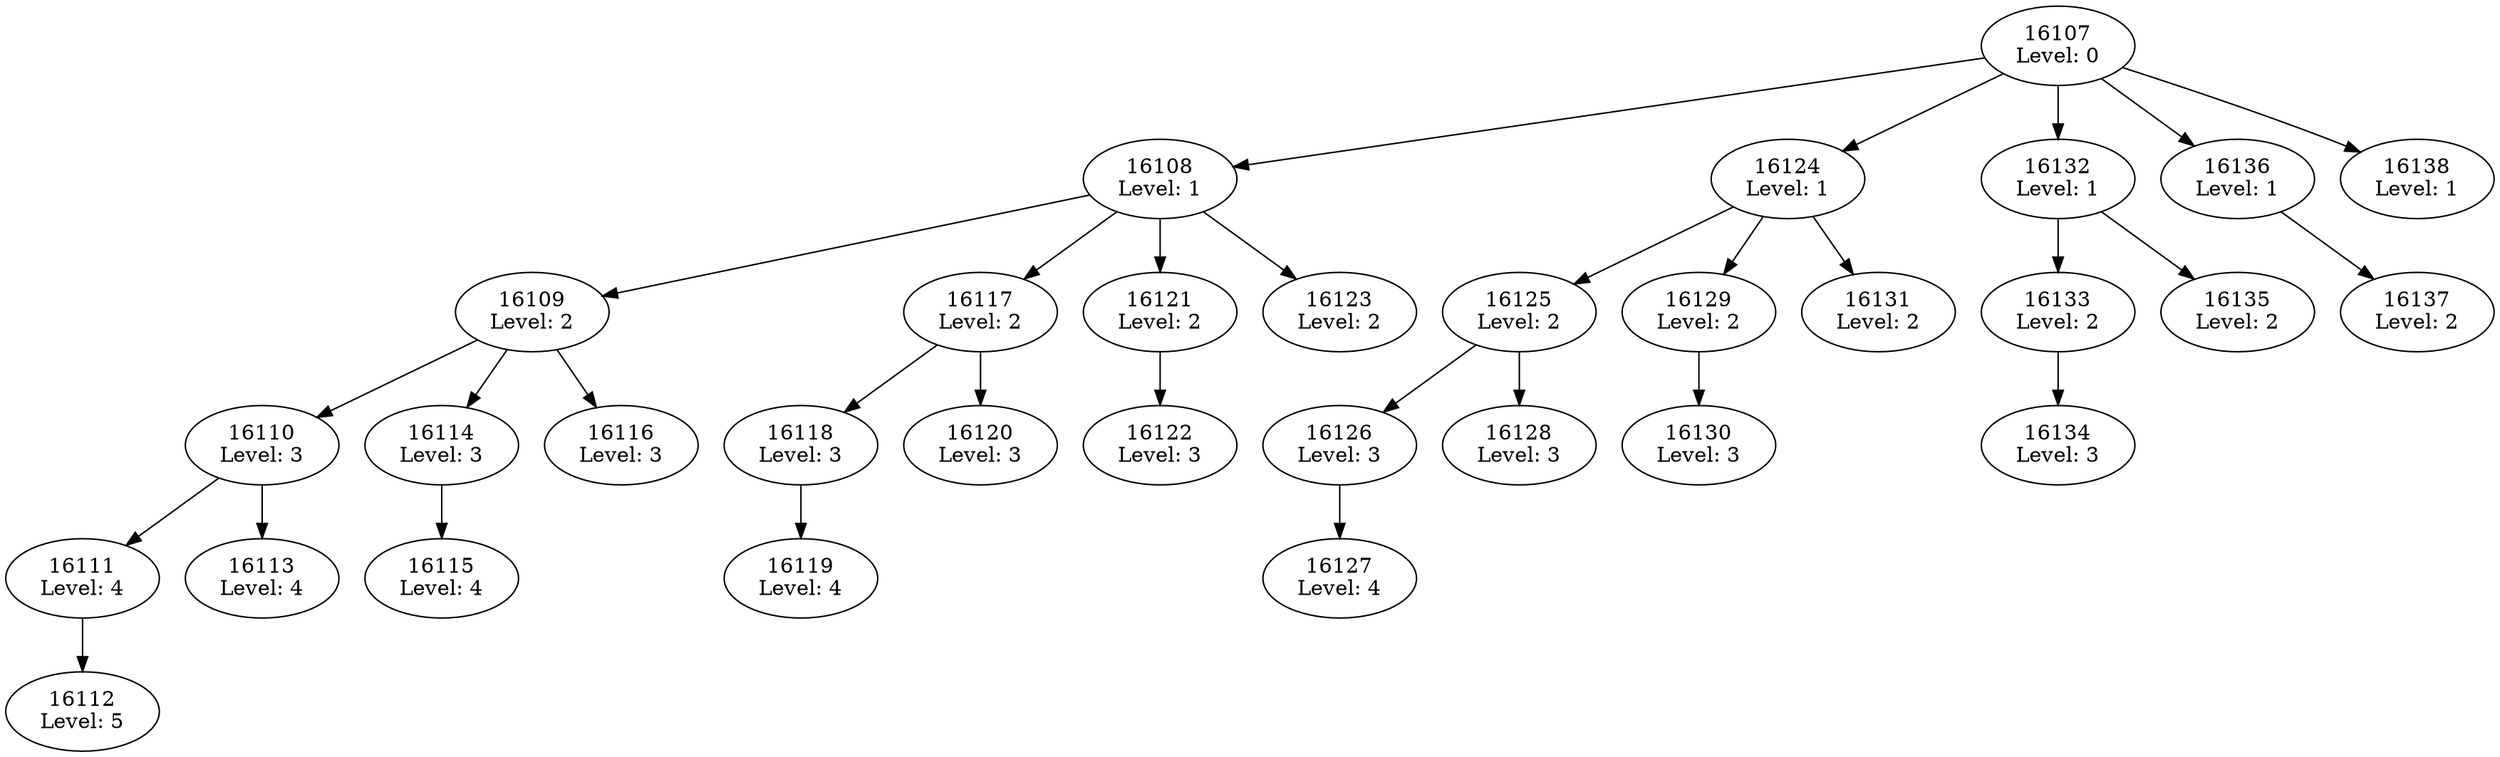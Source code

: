 digraph {
	16107 [label="16107
Level: 0"]
	16108 [label="16108
Level: 1"]
	16107 -> 16108
	{
		16108 [label="16108
Level: 1"]
		16109 [label="16109
Level: 2"]
		16108 -> 16109
		{
			16109 [label="16109
Level: 2"]
			16110 [label="16110
Level: 3"]
			16109 -> 16110
			{
				16110 [label="16110
Level: 3"]
				16111 [label="16111
Level: 4"]
				16110 -> 16111
				{
					16111 [label="16111
Level: 4"]
					16112 [label="16112
Level: 5"]
					16111 -> 16112
				}
				16113 [label="16113
Level: 4"]
				16110 -> 16113
			}
			16114 [label="16114
Level: 3"]
			16109 -> 16114
			{
				16114 [label="16114
Level: 3"]
				16115 [label="16115
Level: 4"]
				16114 -> 16115
			}
			16116 [label="16116
Level: 3"]
			16109 -> 16116
		}
		16117 [label="16117
Level: 2"]
		16108 -> 16117
		{
			16117 [label="16117
Level: 2"]
			16118 [label="16118
Level: 3"]
			16117 -> 16118
			{
				16118 [label="16118
Level: 3"]
				16119 [label="16119
Level: 4"]
				16118 -> 16119
			}
			16120 [label="16120
Level: 3"]
			16117 -> 16120
		}
		16121 [label="16121
Level: 2"]
		16108 -> 16121
		{
			16121 [label="16121
Level: 2"]
			16122 [label="16122
Level: 3"]
			16121 -> 16122
		}
		16123 [label="16123
Level: 2"]
		16108 -> 16123
	}
	16124 [label="16124
Level: 1"]
	16107 -> 16124
	{
		16124 [label="16124
Level: 1"]
		16125 [label="16125
Level: 2"]
		16124 -> 16125
		{
			16125 [label="16125
Level: 2"]
			16126 [label="16126
Level: 3"]
			16125 -> 16126
			{
				16126 [label="16126
Level: 3"]
				16127 [label="16127
Level: 4"]
				16126 -> 16127
			}
			16128 [label="16128
Level: 3"]
			16125 -> 16128
		}
		16129 [label="16129
Level: 2"]
		16124 -> 16129
		{
			16129 [label="16129
Level: 2"]
			16130 [label="16130
Level: 3"]
			16129 -> 16130
		}
		16131 [label="16131
Level: 2"]
		16124 -> 16131
	}
	16132 [label="16132
Level: 1"]
	16107 -> 16132
	{
		16132 [label="16132
Level: 1"]
		16133 [label="16133
Level: 2"]
		16132 -> 16133
		{
			16133 [label="16133
Level: 2"]
			16134 [label="16134
Level: 3"]
			16133 -> 16134
		}
		16135 [label="16135
Level: 2"]
		16132 -> 16135
	}
	16136 [label="16136
Level: 1"]
	16107 -> 16136
	{
		16136 [label="16136
Level: 1"]
		16137 [label="16137
Level: 2"]
		16136 -> 16137
	}
	16138 [label="16138
Level: 1"]
	16107 -> 16138
}
